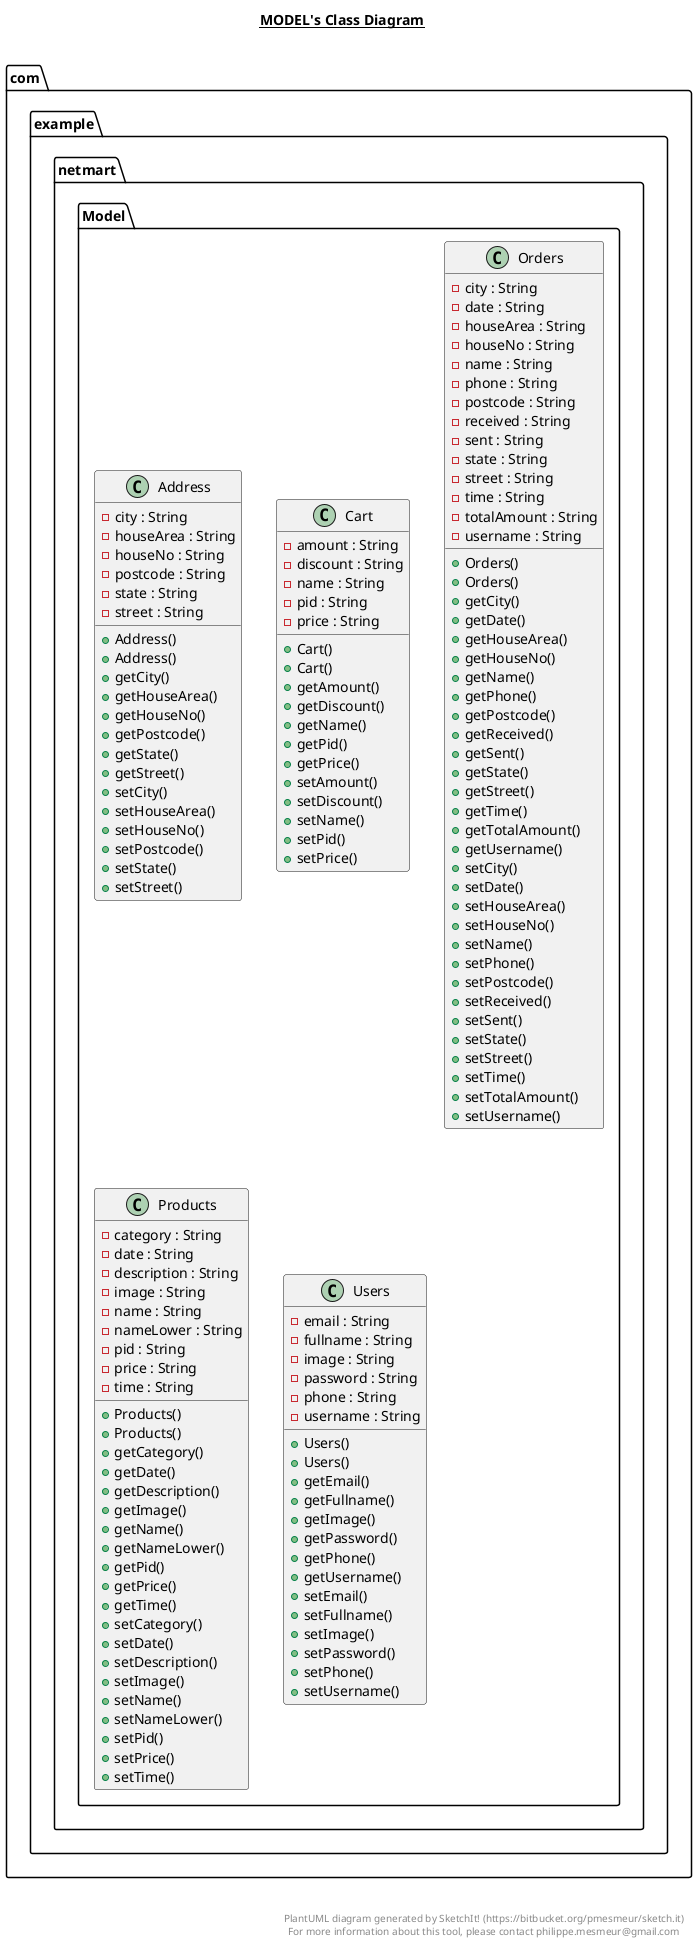 @startuml

title __MODEL's Class Diagram__\n

  namespace com.example.netmart {
    namespace Model {
      class com.example.netmart.Model.Address {
          - city : String
          - houseArea : String
          - houseNo : String
          - postcode : String
          - state : String
          - street : String
          + Address()
          + Address()
          + getCity()
          + getHouseArea()
          + getHouseNo()
          + getPostcode()
          + getState()
          + getStreet()
          + setCity()
          + setHouseArea()
          + setHouseNo()
          + setPostcode()
          + setState()
          + setStreet()
      }
    }
  }
  

  namespace com.example.netmart {
    namespace Model {
      class com.example.netmart.Model.Cart {
          - amount : String
          - discount : String
          - name : String
          - pid : String
          - price : String
          + Cart()
          + Cart()
          + getAmount()
          + getDiscount()
          + getName()
          + getPid()
          + getPrice()
          + setAmount()
          + setDiscount()
          + setName()
          + setPid()
          + setPrice()
      }
    }
  }
  

  namespace com.example.netmart {
    namespace Model {
      class com.example.netmart.Model.Orders {
          - city : String
          - date : String
          - houseArea : String
          - houseNo : String
          - name : String
          - phone : String
          - postcode : String
          - received : String
          - sent : String
          - state : String
          - street : String
          - time : String
          - totalAmount : String
          - username : String
          + Orders()
          + Orders()
          + getCity()
          + getDate()
          + getHouseArea()
          + getHouseNo()
          + getName()
          + getPhone()
          + getPostcode()
          + getReceived()
          + getSent()
          + getState()
          + getStreet()
          + getTime()
          + getTotalAmount()
          + getUsername()
          + setCity()
          + setDate()
          + setHouseArea()
          + setHouseNo()
          + setName()
          + setPhone()
          + setPostcode()
          + setReceived()
          + setSent()
          + setState()
          + setStreet()
          + setTime()
          + setTotalAmount()
          + setUsername()
      }
    }
  }
  

  namespace com.example.netmart {
    namespace Model {
      class com.example.netmart.Model.Products {
          - category : String
          - date : String
          - description : String
          - image : String
          - name : String
          - nameLower : String
          - pid : String
          - price : String
          - time : String
          + Products()
          + Products()
          + getCategory()
          + getDate()
          + getDescription()
          + getImage()
          + getName()
          + getNameLower()
          + getPid()
          + getPrice()
          + getTime()
          + setCategory()
          + setDate()
          + setDescription()
          + setImage()
          + setName()
          + setNameLower()
          + setPid()
          + setPrice()
          + setTime()
      }
    }
  }
  

  namespace com.example.netmart {
    namespace Model {
      class com.example.netmart.Model.Users {
          - email : String
          - fullname : String
          - image : String
          - password : String
          - phone : String
          - username : String
          + Users()
          + Users()
          + getEmail()
          + getFullname()
          + getImage()
          + getPassword()
          + getPhone()
          + getUsername()
          + setEmail()
          + setFullname()
          + setImage()
          + setPassword()
          + setPhone()
          + setUsername()
      }
    }
  }
  



right footer


PlantUML diagram generated by SketchIt! (https://bitbucket.org/pmesmeur/sketch.it)
For more information about this tool, please contact philippe.mesmeur@gmail.com
endfooter

@enduml
